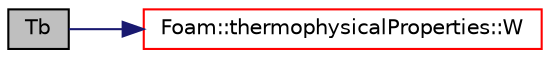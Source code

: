 digraph "Tb"
{
  bgcolor="transparent";
  edge [fontname="Helvetica",fontsize="10",labelfontname="Helvetica",labelfontsize="10"];
  node [fontname="Helvetica",fontsize="10",shape=record];
  rankdir="LR";
  Node1 [label="Tb",height=0.2,width=0.4,color="black", fillcolor="grey75", style="filled" fontcolor="black"];
  Node1 -> Node2 [color="midnightblue",fontsize="10",style="solid",fontname="Helvetica"];
  Node2 [label="Foam::thermophysicalProperties::W",height=0.2,width=0.4,color="red",URL="$classFoam_1_1thermophysicalProperties.html#ae252fa5c94f18abad3fa9edd8b8f62db",tooltip="Molecular weight [kg/kmol]. "];
}
